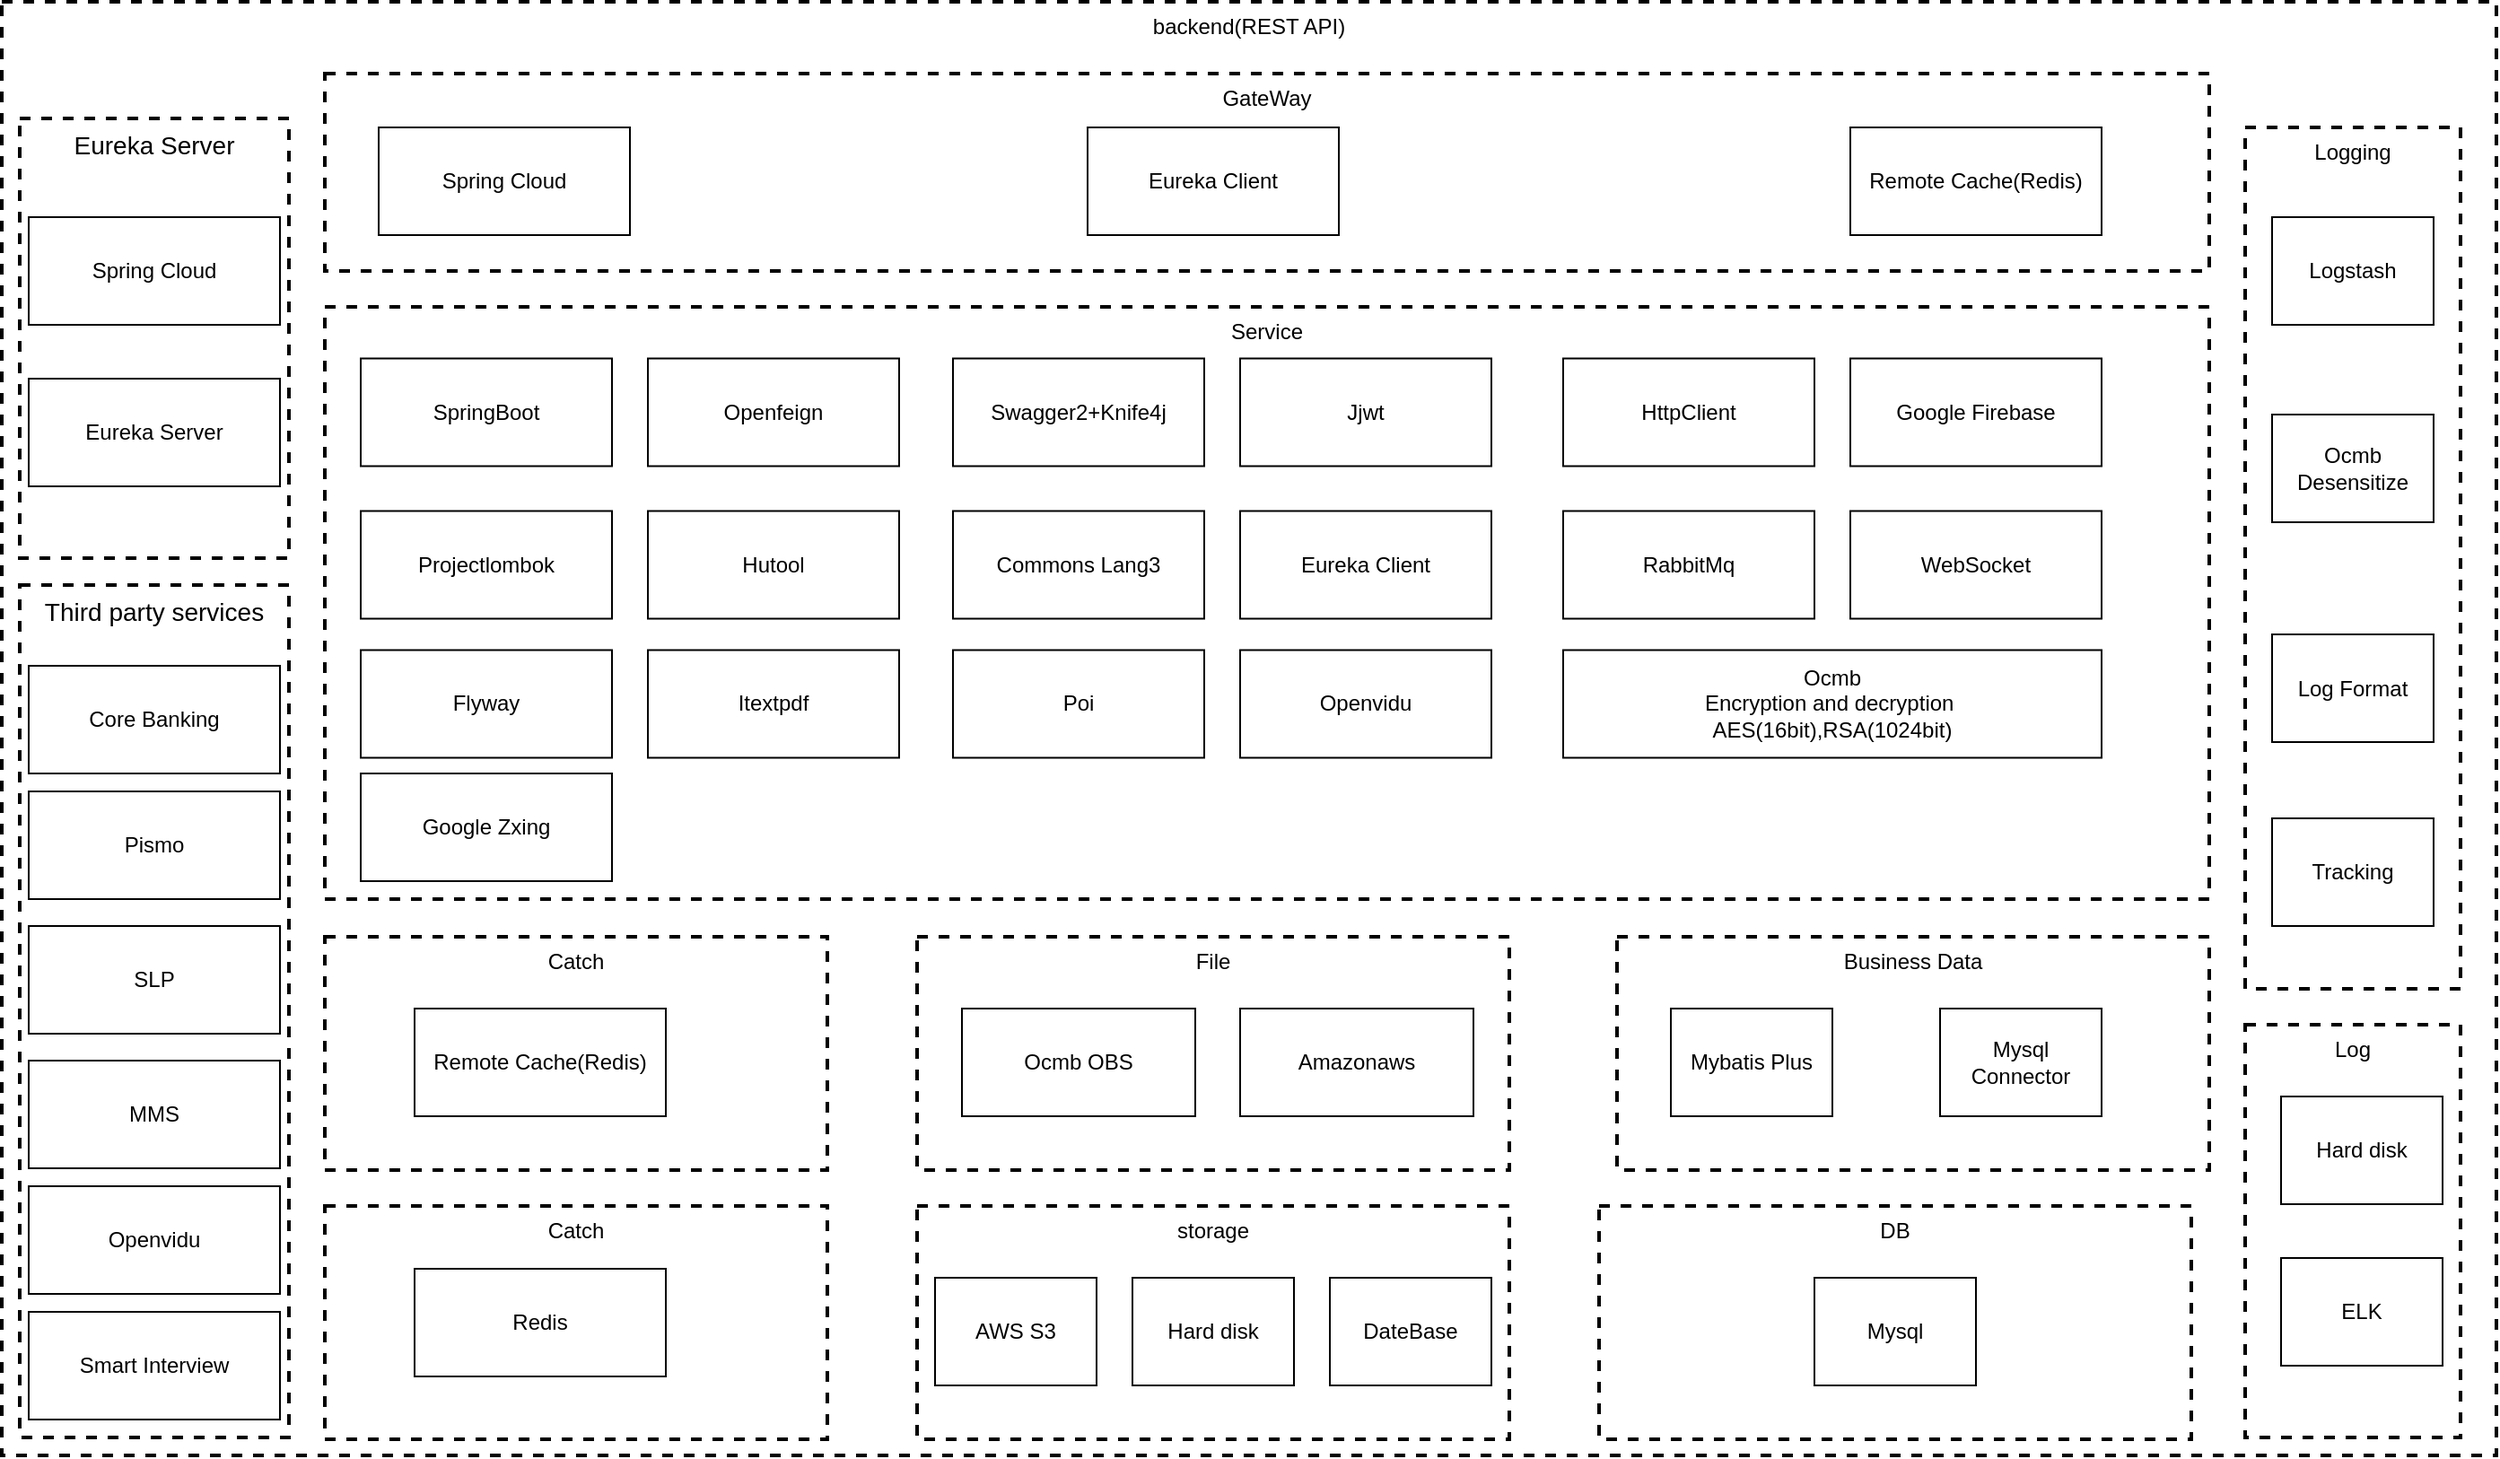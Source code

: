 <mxfile version="20.4.0" type="github">
  <diagram id="OInQUNuNO3AYRQuPPQoJ" name="第 1 页">
    <mxGraphModel dx="2062" dy="1122" grid="1" gridSize="10" guides="1" tooltips="1" connect="1" arrows="1" fold="1" page="1" pageScale="1" pageWidth="1100" pageHeight="850" math="0" shadow="0">
      <root>
        <mxCell id="0" />
        <mxCell id="1" parent="0" />
        <mxCell id="c69Hro142BYg-FE61Mr1-2" value="&lt;span style=&quot;font-weight: 400;&quot;&gt;backend(REST API)&lt;/span&gt;" style="rounded=0;whiteSpace=wrap;html=1;dashed=1;strokeWidth=2;fillColor=none;verticalAlign=top;fontStyle=1" vertex="1" parent="1">
          <mxGeometry x="210" y="20" width="1390" height="810" as="geometry" />
        </mxCell>
        <mxCell id="c69Hro142BYg-FE61Mr1-3" value="&lt;div&gt;&lt;span style=&quot;font-weight: 400;&quot;&gt;GateWay&lt;/span&gt;&lt;/div&gt;" style="rounded=0;whiteSpace=wrap;html=1;dashed=1;strokeWidth=2;fillColor=none;verticalAlign=top;fontStyle=1" vertex="1" parent="1">
          <mxGeometry x="390" y="60" width="1050" height="110" as="geometry" />
        </mxCell>
        <mxCell id="c69Hro142BYg-FE61Mr1-39" value="&lt;span style=&quot;font-weight: 400;&quot;&gt;Service&lt;/span&gt;" style="rounded=0;whiteSpace=wrap;html=1;dashed=1;strokeWidth=2;fillColor=none;verticalAlign=top;fontStyle=1" vertex="1" parent="1">
          <mxGeometry x="390" y="190" width="1050" height="330" as="geometry" />
        </mxCell>
        <mxCell id="c69Hro142BYg-FE61Mr1-40" value="&lt;div&gt;&lt;span style=&quot;font-weight: 400;&quot;&gt;Catch&lt;/span&gt;&lt;/div&gt;" style="rounded=0;whiteSpace=wrap;html=1;dashed=1;strokeWidth=2;fillColor=none;verticalAlign=top;fontStyle=1" vertex="1" parent="1">
          <mxGeometry x="390" y="691" width="280" height="130" as="geometry" />
        </mxCell>
        <mxCell id="c69Hro142BYg-FE61Mr1-41" value="&lt;div&gt;&lt;span style=&quot;font-weight: 400;&quot;&gt;DB&lt;/span&gt;&lt;/div&gt;" style="rounded=0;whiteSpace=wrap;html=1;dashed=1;strokeWidth=2;fillColor=none;verticalAlign=top;fontStyle=1" vertex="1" parent="1">
          <mxGeometry x="1100" y="691" width="330" height="130" as="geometry" />
        </mxCell>
        <mxCell id="c69Hro142BYg-FE61Mr1-42" value="&lt;span style=&quot;font-weight: 400;&quot;&gt;storage&lt;/span&gt;" style="rounded=0;whiteSpace=wrap;html=1;dashed=1;strokeWidth=2;fillColor=none;verticalAlign=top;fontStyle=1" vertex="1" parent="1">
          <mxGeometry x="720" y="691" width="330" height="130" as="geometry" />
        </mxCell>
        <mxCell id="c69Hro142BYg-FE61Mr1-43" value="&lt;div&gt;&lt;span style=&quot;font-weight: 400;&quot;&gt;Logging&lt;/span&gt;&lt;/div&gt;" style="rounded=0;whiteSpace=wrap;html=1;dashed=1;strokeWidth=2;fillColor=none;verticalAlign=top;fontStyle=1" vertex="1" parent="1">
          <mxGeometry x="1460" y="90" width="120" height="480" as="geometry" />
        </mxCell>
        <mxCell id="c69Hro142BYg-FE61Mr1-44" value="&lt;span style=&quot;font-size: 14px; font-weight: 400;&quot;&gt;Eureka&amp;nbsp;Server&lt;/span&gt;" style="rounded=0;whiteSpace=wrap;html=1;dashed=1;strokeWidth=2;fillColor=none;verticalAlign=top;fontStyle=1" vertex="1" parent="1">
          <mxGeometry x="220" y="85" width="150" height="245" as="geometry" />
        </mxCell>
        <mxCell id="c69Hro142BYg-FE61Mr1-46" value="AWS S3" style="rounded=0;whiteSpace=wrap;html=1;fontColor=#000000;fillColor=none;" vertex="1" parent="1">
          <mxGeometry x="730" y="731" width="90" height="60" as="geometry" />
        </mxCell>
        <mxCell id="c69Hro142BYg-FE61Mr1-47" value="Hard disk" style="rounded=0;whiteSpace=wrap;html=1;fontColor=#000000;fillColor=none;" vertex="1" parent="1">
          <mxGeometry x="840" y="731" width="90" height="60" as="geometry" />
        </mxCell>
        <mxCell id="c69Hro142BYg-FE61Mr1-48" value="DateBase" style="rounded=0;whiteSpace=wrap;html=1;fontColor=#000000;fillColor=none;" vertex="1" parent="1">
          <mxGeometry x="950" y="731" width="90" height="60" as="geometry" />
        </mxCell>
        <mxCell id="c69Hro142BYg-FE61Mr1-49" value="Redis" style="rounded=0;whiteSpace=wrap;html=1;fontColor=#000000;fillColor=none;" vertex="1" parent="1">
          <mxGeometry x="440" y="726" width="140" height="60" as="geometry" />
        </mxCell>
        <mxCell id="c69Hro142BYg-FE61Mr1-50" value="Mysql" style="rounded=0;whiteSpace=wrap;html=1;fontColor=#000000;fillColor=none;" vertex="1" parent="1">
          <mxGeometry x="1220" y="731" width="90" height="60" as="geometry" />
        </mxCell>
        <mxCell id="c69Hro142BYg-FE61Mr1-52" value="&lt;div&gt;&lt;span style=&quot;font-weight: 400;&quot;&gt;File&lt;/span&gt;&lt;/div&gt;" style="rounded=0;whiteSpace=wrap;html=1;dashed=1;strokeWidth=2;fillColor=none;verticalAlign=top;fontStyle=1" vertex="1" parent="1">
          <mxGeometry x="720" y="541" width="330" height="130" as="geometry" />
        </mxCell>
        <mxCell id="c69Hro142BYg-FE61Mr1-53" value="Ocmb OBS" style="rounded=0;whiteSpace=wrap;html=1;fontColor=#000000;fillColor=none;" vertex="1" parent="1">
          <mxGeometry x="745" y="581" width="130" height="60" as="geometry" />
        </mxCell>
        <mxCell id="c69Hro142BYg-FE61Mr1-54" value="&lt;div&gt;&lt;span style=&quot;font-weight: 400;&quot;&gt;Catch&lt;/span&gt;&lt;/div&gt;" style="rounded=0;whiteSpace=wrap;html=1;dashed=1;strokeWidth=2;fillColor=none;verticalAlign=top;fontStyle=1" vertex="1" parent="1">
          <mxGeometry x="390" y="541" width="280" height="130" as="geometry" />
        </mxCell>
        <mxCell id="c69Hro142BYg-FE61Mr1-55" value="&lt;span style=&quot;font-weight: 400;&quot;&gt;Business Data&lt;/span&gt;" style="rounded=0;whiteSpace=wrap;html=1;dashed=1;strokeWidth=2;fillColor=none;verticalAlign=top;fontStyle=1" vertex="1" parent="1">
          <mxGeometry x="1110" y="541" width="330" height="130" as="geometry" />
        </mxCell>
        <mxCell id="c69Hro142BYg-FE61Mr1-56" value="Mybatis Plus" style="rounded=0;whiteSpace=wrap;html=1;fontColor=#000000;fillColor=none;" vertex="1" parent="1">
          <mxGeometry x="1140" y="581" width="90" height="60" as="geometry" />
        </mxCell>
        <mxCell id="c69Hro142BYg-FE61Mr1-57" value="&lt;span style=&quot;font-weight: 400;&quot;&gt;Log&lt;/span&gt;" style="rounded=0;whiteSpace=wrap;html=1;dashed=1;strokeWidth=2;fillColor=none;verticalAlign=top;fontStyle=1" vertex="1" parent="1">
          <mxGeometry x="1460" y="590" width="120" height="230" as="geometry" />
        </mxCell>
        <mxCell id="c69Hro142BYg-FE61Mr1-58" value="Hard disk" style="rounded=0;whiteSpace=wrap;html=1;fontColor=#000000;fillColor=none;" vertex="1" parent="1">
          <mxGeometry x="1480" y="630" width="90" height="60" as="geometry" />
        </mxCell>
        <mxCell id="c69Hro142BYg-FE61Mr1-59" value="Logstash" style="rounded=0;whiteSpace=wrap;html=1;fontColor=#000000;fillColor=none;" vertex="1" parent="1">
          <mxGeometry x="1475" y="140" width="90" height="60" as="geometry" />
        </mxCell>
        <mxCell id="c69Hro142BYg-FE61Mr1-60" value="Ocmb Desensitize" style="rounded=0;whiteSpace=wrap;html=1;fontColor=#000000;fillColor=none;" vertex="1" parent="1">
          <mxGeometry x="1475" y="250" width="90" height="60" as="geometry" />
        </mxCell>
        <mxCell id="c69Hro142BYg-FE61Mr1-61" value="Log Format" style="rounded=0;whiteSpace=wrap;html=1;fontColor=#000000;fillColor=none;" vertex="1" parent="1">
          <mxGeometry x="1475" y="372.5" width="90" height="60" as="geometry" />
        </mxCell>
        <mxCell id="c69Hro142BYg-FE61Mr1-62" value="Tracking" style="rounded=0;whiteSpace=wrap;html=1;fontColor=#000000;fillColor=none;" vertex="1" parent="1">
          <mxGeometry x="1475" y="475" width="90" height="60" as="geometry" />
        </mxCell>
        <mxCell id="c69Hro142BYg-FE61Mr1-63" value="Remote&amp;nbsp;Cache(Redis)" style="rounded=0;whiteSpace=wrap;html=1;fontColor=#000000;fillColor=none;" vertex="1" parent="1">
          <mxGeometry x="440" y="581" width="140" height="60" as="geometry" />
        </mxCell>
        <mxCell id="c69Hro142BYg-FE61Mr1-64" value="Mysql&lt;br&gt;Connector" style="rounded=0;whiteSpace=wrap;html=1;fontColor=#000000;fillColor=none;" vertex="1" parent="1">
          <mxGeometry x="1290" y="581" width="90" height="60" as="geometry" />
        </mxCell>
        <mxCell id="c69Hro142BYg-FE61Mr1-65" value="SpringBoot" style="rounded=0;whiteSpace=wrap;html=1;fontColor=#000000;fillColor=none;" vertex="1" parent="1">
          <mxGeometry x="410" y="218.75" width="140" height="60" as="geometry" />
        </mxCell>
        <mxCell id="c69Hro142BYg-FE61Mr1-66" value="Swagger2+Knife4j" style="rounded=0;whiteSpace=wrap;html=1;fontColor=#000000;fillColor=none;" vertex="1" parent="1">
          <mxGeometry x="740" y="218.75" width="140" height="60" as="geometry" />
        </mxCell>
        <mxCell id="c69Hro142BYg-FE61Mr1-67" value="Hutool" style="rounded=0;whiteSpace=wrap;html=1;fontColor=#000000;fillColor=none;" vertex="1" parent="1">
          <mxGeometry x="570" y="303.75" width="140" height="60" as="geometry" />
        </mxCell>
        <mxCell id="c69Hro142BYg-FE61Mr1-68" value="Commons Lang3" style="rounded=0;whiteSpace=wrap;html=1;fontColor=#000000;fillColor=none;" vertex="1" parent="1">
          <mxGeometry x="740" y="303.75" width="140" height="60" as="geometry" />
        </mxCell>
        <mxCell id="c69Hro142BYg-FE61Mr1-69" value="Eureka Client" style="rounded=0;whiteSpace=wrap;html=1;fontColor=#000000;fillColor=none;" vertex="1" parent="1">
          <mxGeometry x="900" y="303.75" width="140" height="60" as="geometry" />
        </mxCell>
        <mxCell id="c69Hro142BYg-FE61Mr1-70" value="Projectlombok" style="rounded=0;whiteSpace=wrap;html=1;fontColor=#000000;fillColor=none;" vertex="1" parent="1">
          <mxGeometry x="410" y="303.75" width="140" height="60" as="geometry" />
        </mxCell>
        <mxCell id="c69Hro142BYg-FE61Mr1-71" value="Openfeign" style="rounded=0;whiteSpace=wrap;html=1;fontColor=#000000;fillColor=none;" vertex="1" parent="1">
          <mxGeometry x="570" y="218.75" width="140" height="60" as="geometry" />
        </mxCell>
        <mxCell id="c69Hro142BYg-FE61Mr1-72" value="Jjwt" style="rounded=0;whiteSpace=wrap;html=1;fontColor=#000000;fillColor=none;" vertex="1" parent="1">
          <mxGeometry x="900" y="218.75" width="140" height="60" as="geometry" />
        </mxCell>
        <mxCell id="c69Hro142BYg-FE61Mr1-73" value="HttpClient" style="rounded=0;whiteSpace=wrap;html=1;fontColor=#000000;fillColor=none;" vertex="1" parent="1">
          <mxGeometry x="1080" y="218.75" width="140" height="60" as="geometry" />
        </mxCell>
        <mxCell id="c69Hro142BYg-FE61Mr1-74" value="Google Firebase" style="rounded=0;whiteSpace=wrap;html=1;fontColor=#000000;fillColor=none;" vertex="1" parent="1">
          <mxGeometry x="1240" y="218.75" width="140" height="60" as="geometry" />
        </mxCell>
        <mxCell id="c69Hro142BYg-FE61Mr1-75" value="RabbitMq" style="rounded=0;whiteSpace=wrap;html=1;fontColor=#000000;fillColor=none;" vertex="1" parent="1">
          <mxGeometry x="1080" y="303.75" width="140" height="60" as="geometry" />
        </mxCell>
        <mxCell id="c69Hro142BYg-FE61Mr1-76" value="WebSocket" style="rounded=0;whiteSpace=wrap;html=1;fontColor=#000000;fillColor=none;" vertex="1" parent="1">
          <mxGeometry x="1240" y="303.75" width="140" height="60" as="geometry" />
        </mxCell>
        <mxCell id="c69Hro142BYg-FE61Mr1-77" value="Flyway" style="rounded=0;whiteSpace=wrap;html=1;fontColor=#000000;fillColor=none;" vertex="1" parent="1">
          <mxGeometry x="410" y="381.25" width="140" height="60" as="geometry" />
        </mxCell>
        <mxCell id="c69Hro142BYg-FE61Mr1-78" value="Itextpdf" style="rounded=0;whiteSpace=wrap;html=1;fontColor=#000000;fillColor=none;" vertex="1" parent="1">
          <mxGeometry x="570" y="381.25" width="140" height="60" as="geometry" />
        </mxCell>
        <mxCell id="c69Hro142BYg-FE61Mr1-79" value="Poi" style="rounded=0;whiteSpace=wrap;html=1;fontColor=#000000;fillColor=none;" vertex="1" parent="1">
          <mxGeometry x="740" y="381.25" width="140" height="60" as="geometry" />
        </mxCell>
        <mxCell id="c69Hro142BYg-FE61Mr1-80" value="Amazonaws" style="rounded=0;whiteSpace=wrap;html=1;fontColor=#000000;fillColor=none;" vertex="1" parent="1">
          <mxGeometry x="900" y="581" width="130" height="60" as="geometry" />
        </mxCell>
        <mxCell id="c69Hro142BYg-FE61Mr1-81" value="Openvidu" style="rounded=0;whiteSpace=wrap;html=1;fontColor=#000000;fillColor=none;" vertex="1" parent="1">
          <mxGeometry x="900" y="381.25" width="140" height="60" as="geometry" />
        </mxCell>
        <mxCell id="c69Hro142BYg-FE61Mr1-83" value="&lt;div&gt;Ocmb&lt;/div&gt;&lt;div&gt;Encryption and decryption&amp;nbsp;&lt;/div&gt;&lt;div&gt;&lt;span style=&quot;background-color: initial;&quot;&gt;AES(16bit),RSA(1024bit)&lt;/span&gt;&lt;/div&gt;" style="rounded=0;whiteSpace=wrap;html=1;fontColor=#000000;fillColor=none;" vertex="1" parent="1">
          <mxGeometry x="1080" y="381.25" width="300" height="60" as="geometry" />
        </mxCell>
        <mxCell id="c69Hro142BYg-FE61Mr1-84" value="Google Zxing" style="rounded=0;whiteSpace=wrap;html=1;fontColor=#000000;fillColor=none;" vertex="1" parent="1">
          <mxGeometry x="410" y="450" width="140" height="60" as="geometry" />
        </mxCell>
        <mxCell id="c69Hro142BYg-FE61Mr1-85" value="Spring Cloud" style="rounded=0;whiteSpace=wrap;html=1;fontColor=#000000;fillColor=none;" vertex="1" parent="1">
          <mxGeometry x="420" y="90" width="140" height="60" as="geometry" />
        </mxCell>
        <mxCell id="c69Hro142BYg-FE61Mr1-86" value="Eureka Client" style="rounded=0;whiteSpace=wrap;html=1;fontColor=#000000;fillColor=none;" vertex="1" parent="1">
          <mxGeometry x="815" y="90" width="140" height="60" as="geometry" />
        </mxCell>
        <mxCell id="c69Hro142BYg-FE61Mr1-88" value="Remote&amp;nbsp;Cache(Redis)" style="rounded=0;whiteSpace=wrap;html=1;fontColor=#000000;fillColor=none;" vertex="1" parent="1">
          <mxGeometry x="1240" y="90" width="140" height="60" as="geometry" />
        </mxCell>
        <mxCell id="c69Hro142BYg-FE61Mr1-89" value="Spring Cloud" style="rounded=0;whiteSpace=wrap;html=1;fontColor=#000000;fillColor=none;" vertex="1" parent="1">
          <mxGeometry x="225" y="140" width="140" height="60" as="geometry" />
        </mxCell>
        <mxCell id="c69Hro142BYg-FE61Mr1-90" value="Eureka Server" style="rounded=0;whiteSpace=wrap;html=1;fontColor=#000000;fillColor=none;" vertex="1" parent="1">
          <mxGeometry x="225" y="230" width="140" height="60" as="geometry" />
        </mxCell>
        <mxCell id="c69Hro142BYg-FE61Mr1-91" value="&lt;div&gt;&lt;span style=&quot;font-size: 14px; font-weight: 400;&quot;&gt;Third party services&lt;/span&gt;&lt;/div&gt;" style="rounded=0;whiteSpace=wrap;html=1;dashed=1;strokeWidth=2;fillColor=none;verticalAlign=top;fontStyle=1" vertex="1" parent="1">
          <mxGeometry x="220" y="345" width="150" height="475" as="geometry" />
        </mxCell>
        <mxCell id="c69Hro142BYg-FE61Mr1-92" value="Core Banking" style="rounded=0;whiteSpace=wrap;html=1;fontColor=#000000;fillColor=none;" vertex="1" parent="1">
          <mxGeometry x="225" y="390" width="140" height="60" as="geometry" />
        </mxCell>
        <mxCell id="c69Hro142BYg-FE61Mr1-93" value="Pismo" style="rounded=0;whiteSpace=wrap;html=1;fontColor=#000000;fillColor=none;" vertex="1" parent="1">
          <mxGeometry x="225" y="460" width="140" height="60" as="geometry" />
        </mxCell>
        <mxCell id="c69Hro142BYg-FE61Mr1-94" value="SLP" style="rounded=0;whiteSpace=wrap;html=1;fontColor=#000000;fillColor=none;" vertex="1" parent="1">
          <mxGeometry x="225" y="535" width="140" height="60" as="geometry" />
        </mxCell>
        <mxCell id="c69Hro142BYg-FE61Mr1-95" value="MMS" style="rounded=0;whiteSpace=wrap;html=1;fontColor=#000000;fillColor=none;" vertex="1" parent="1">
          <mxGeometry x="225" y="610" width="140" height="60" as="geometry" />
        </mxCell>
        <mxCell id="c69Hro142BYg-FE61Mr1-96" value="Openvidu" style="rounded=0;whiteSpace=wrap;html=1;fontColor=#000000;fillColor=none;" vertex="1" parent="1">
          <mxGeometry x="225" y="680" width="140" height="60" as="geometry" />
        </mxCell>
        <mxCell id="c69Hro142BYg-FE61Mr1-97" value="Smart Interview" style="rounded=0;whiteSpace=wrap;html=1;fontColor=#000000;fillColor=none;" vertex="1" parent="1">
          <mxGeometry x="225" y="750" width="140" height="60" as="geometry" />
        </mxCell>
        <mxCell id="c69Hro142BYg-FE61Mr1-98" value="ELK" style="rounded=0;whiteSpace=wrap;html=1;fontColor=#000000;fillColor=none;" vertex="1" parent="1">
          <mxGeometry x="1480" y="720" width="90" height="60" as="geometry" />
        </mxCell>
      </root>
    </mxGraphModel>
  </diagram>
</mxfile>
